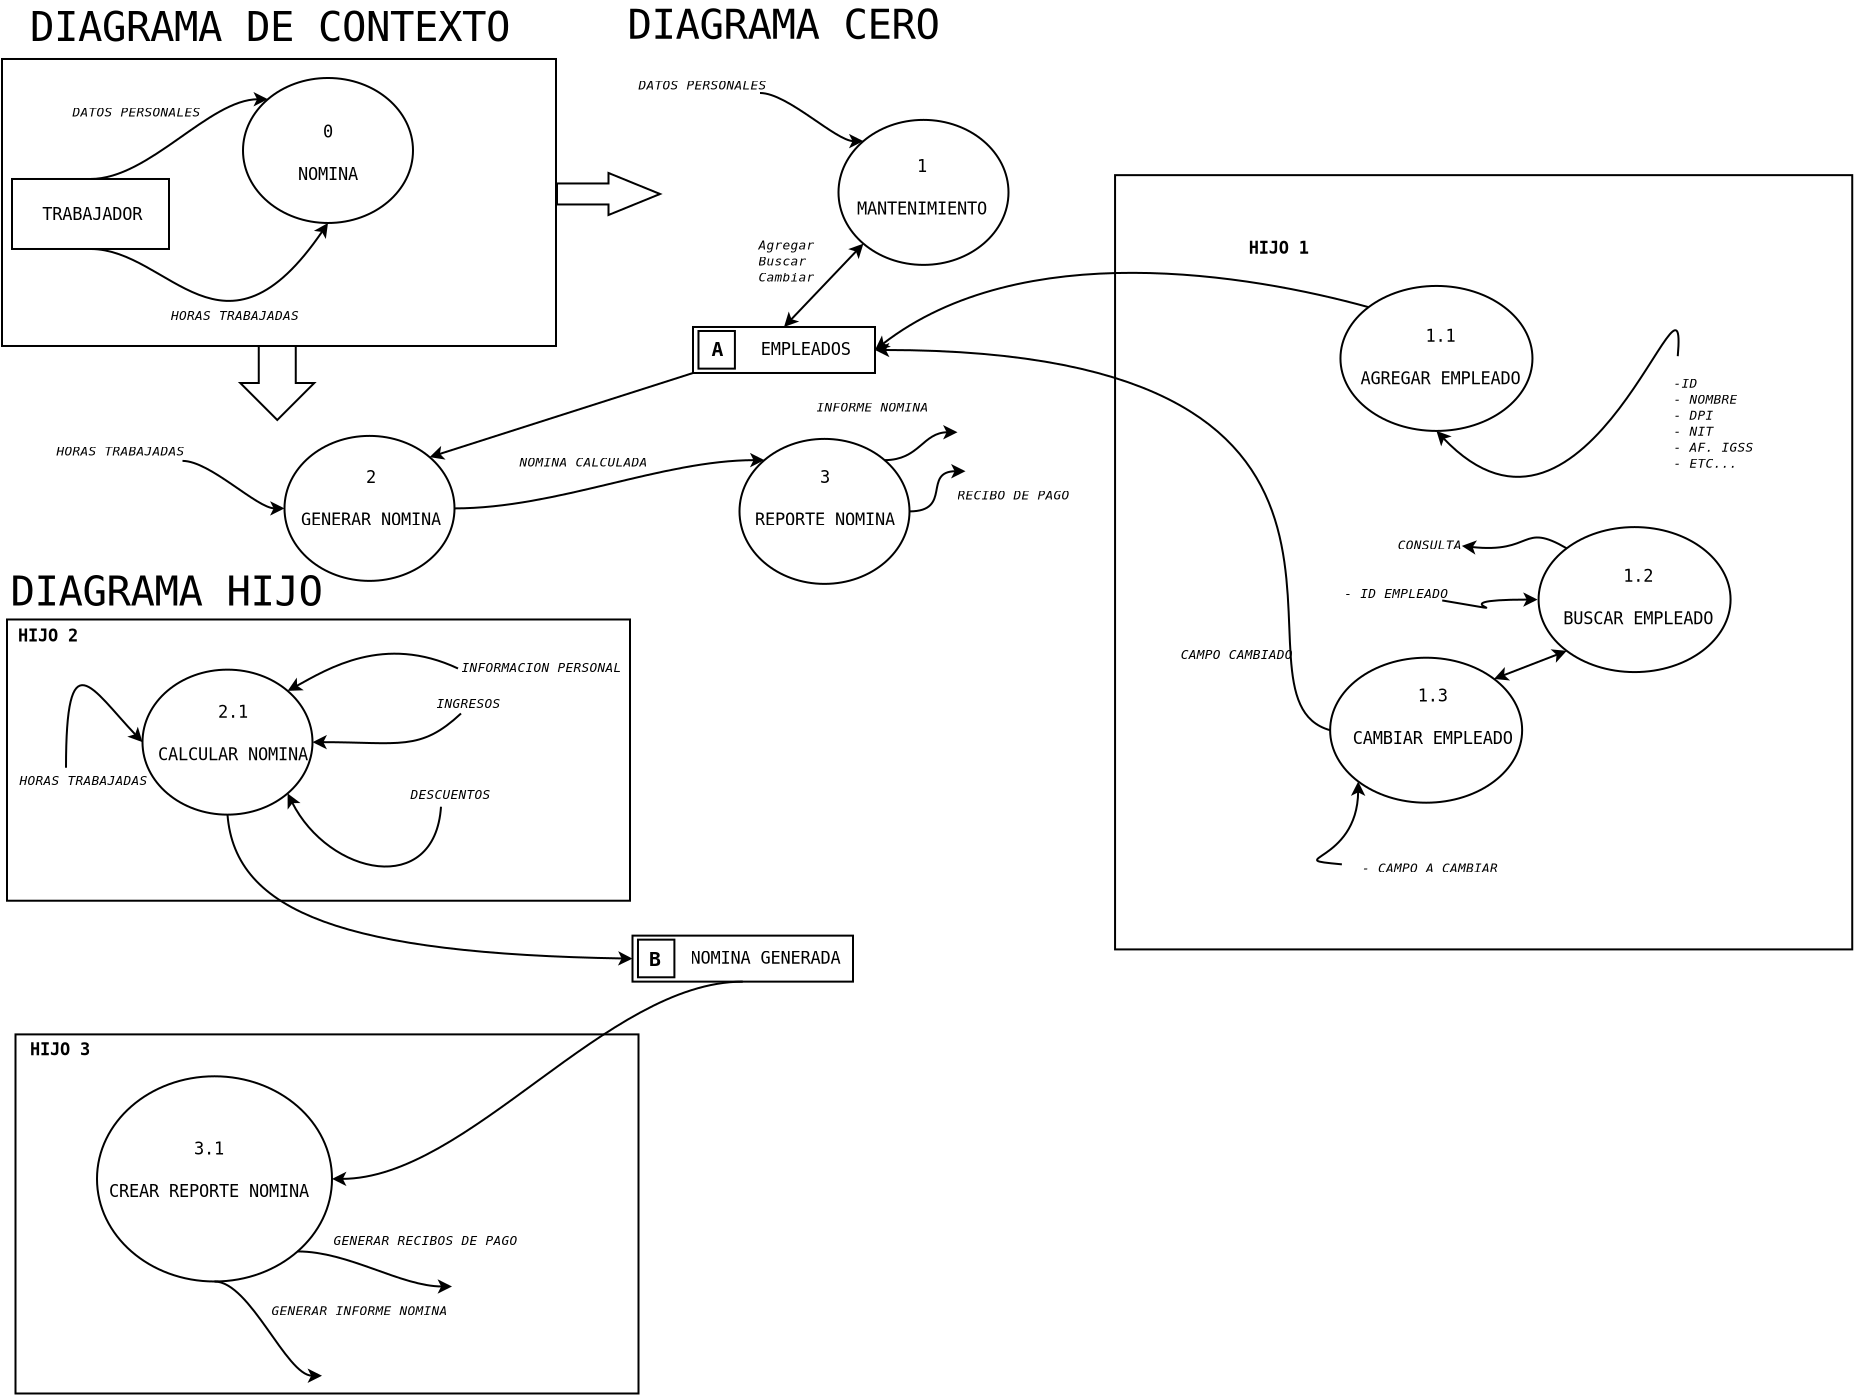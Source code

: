 <?xml version="1.0" encoding="UTF-8"?>
<dia:diagram xmlns:dia="http://www.lysator.liu.se/~alla/dia/">
  <dia:layer name="Fondo" visible="true" active="true">
    <dia:object type="Standard - Text" version="1" id="O0">
      <dia:attribute name="obj_pos">
        <dia:point val="1.95,2.55"/>
      </dia:attribute>
      <dia:attribute name="obj_bb">
        <dia:rectangle val="1.95,0.858;26.35,3.16"/>
      </dia:attribute>
      <dia:attribute name="text">
        <dia:composite type="text">
          <dia:attribute name="string">
            <dia:string>#DIAGRAMA DE CONTEXTO#</dia:string>
          </dia:attribute>
          <dia:attribute name="font">
            <dia:font family="monospace" style="0" name="Courier"/>
          </dia:attribute>
          <dia:attribute name="height">
            <dia:real val="2.54"/>
          </dia:attribute>
          <dia:attribute name="pos">
            <dia:point val="1.95,2.55"/>
          </dia:attribute>
          <dia:attribute name="color">
            <dia:color val="#000000"/>
          </dia:attribute>
          <dia:attribute name="alignment">
            <dia:enum val="0"/>
          </dia:attribute>
        </dia:composite>
      </dia:attribute>
      <dia:attribute name="valign">
        <dia:enum val="3"/>
      </dia:attribute>
    </dia:object>
    <dia:object type="Standard - Ellipse" version="0" id="O1">
      <dia:attribute name="obj_pos">
        <dia:point val="12.6,4.4"/>
      </dia:attribute>
      <dia:attribute name="obj_bb">
        <dia:rectangle val="12.55,4.35;21.15,11.7"/>
      </dia:attribute>
      <dia:attribute name="elem_corner">
        <dia:point val="12.6,4.4"/>
      </dia:attribute>
      <dia:attribute name="elem_width">
        <dia:real val="8.5"/>
      </dia:attribute>
      <dia:attribute name="elem_height">
        <dia:real val="7.25"/>
      </dia:attribute>
      <dia:attribute name="border_width">
        <dia:real val="0.1"/>
      </dia:attribute>
      <dia:attribute name="show_background">
        <dia:boolean val="false"/>
      </dia:attribute>
    </dia:object>
    <dia:object type="Standard - Text" version="1" id="O2">
      <dia:attribute name="obj_pos">
        <dia:point val="16.85,7.375"/>
      </dia:attribute>
      <dia:attribute name="obj_bb">
        <dia:rectangle val="15.32,6.668;18.38,9.752"/>
      </dia:attribute>
      <dia:attribute name="text">
        <dia:composite type="text">
          <dia:attribute name="string">
            <dia:string>#0

NOMINA#</dia:string>
          </dia:attribute>
          <dia:attribute name="font">
            <dia:font family="monospace" style="0" name="Courier"/>
          </dia:attribute>
          <dia:attribute name="height">
            <dia:real val="1.061"/>
          </dia:attribute>
          <dia:attribute name="pos">
            <dia:point val="16.85,7.375"/>
          </dia:attribute>
          <dia:attribute name="color">
            <dia:color val="#000000"/>
          </dia:attribute>
          <dia:attribute name="alignment">
            <dia:enum val="1"/>
          </dia:attribute>
        </dia:composite>
      </dia:attribute>
      <dia:attribute name="valign">
        <dia:enum val="3"/>
      </dia:attribute>
    </dia:object>
    <dia:object type="Standard - Box" version="0" id="O3">
      <dia:attribute name="obj_pos">
        <dia:point val="1.05,9.45"/>
      </dia:attribute>
      <dia:attribute name="obj_bb">
        <dia:rectangle val="1,9.4;8.95,13"/>
      </dia:attribute>
      <dia:attribute name="elem_corner">
        <dia:point val="1.05,9.45"/>
      </dia:attribute>
      <dia:attribute name="elem_width">
        <dia:real val="7.85"/>
      </dia:attribute>
      <dia:attribute name="elem_height">
        <dia:real val="3.5"/>
      </dia:attribute>
      <dia:attribute name="border_width">
        <dia:real val="0.1"/>
      </dia:attribute>
      <dia:attribute name="show_background">
        <dia:boolean val="false"/>
      </dia:attribute>
    </dia:object>
    <dia:object type="Standard - Text" version="1" id="O4">
      <dia:attribute name="obj_pos">
        <dia:point val="5.06,11.502"/>
      </dia:attribute>
      <dia:attribute name="obj_bb">
        <dia:rectangle val="2.51,10.795;7.61,11.758"/>
      </dia:attribute>
      <dia:attribute name="text">
        <dia:composite type="text">
          <dia:attribute name="string">
            <dia:string>#TRABAJADOR#</dia:string>
          </dia:attribute>
          <dia:attribute name="font">
            <dia:font family="monospace" style="0" name="Courier"/>
          </dia:attribute>
          <dia:attribute name="height">
            <dia:real val="1.061"/>
          </dia:attribute>
          <dia:attribute name="pos">
            <dia:point val="5.06,11.502"/>
          </dia:attribute>
          <dia:attribute name="color">
            <dia:color val="#000000"/>
          </dia:attribute>
          <dia:attribute name="alignment">
            <dia:enum val="1"/>
          </dia:attribute>
        </dia:composite>
      </dia:attribute>
      <dia:attribute name="valign">
        <dia:enum val="3"/>
      </dia:attribute>
    </dia:object>
    <dia:object type="Standard - BezierLine" version="0" id="O5">
      <dia:attribute name="obj_pos">
        <dia:point val="4.975,12.95"/>
      </dia:attribute>
      <dia:attribute name="obj_bb">
        <dia:rectangle val="4.925,11.65;16.855,15.596"/>
      </dia:attribute>
      <dia:attribute name="bez_points">
        <dia:point val="4.975,12.95"/>
        <dia:point val="8.918,12.95"/>
        <dia:point val="11.6,19.35"/>
        <dia:point val="16.85,11.65"/>
      </dia:attribute>
      <dia:attribute name="corner_types">
        <dia:enum val="0"/>
        <dia:enum val="0"/>
      </dia:attribute>
      <dia:attribute name="end_arrow">
        <dia:enum val="22"/>
      </dia:attribute>
      <dia:attribute name="end_arrow_length">
        <dia:real val="0.5"/>
      </dia:attribute>
      <dia:attribute name="end_arrow_width">
        <dia:real val="0.5"/>
      </dia:attribute>
      <dia:connections>
        <dia:connection handle="0" to="O3" connection="6"/>
        <dia:connection handle="3" to="O1" connection="6"/>
      </dia:connections>
    </dia:object>
    <dia:object type="Standard - Text" version="1" id="O6">
      <dia:attribute name="obj_pos">
        <dia:point val="9,16.5"/>
      </dia:attribute>
      <dia:attribute name="obj_bb">
        <dia:rectangle val="9,15.967;15.16,16.692"/>
      </dia:attribute>
      <dia:attribute name="text">
        <dia:composite type="text">
          <dia:attribute name="string">
            <dia:string>#HORAS TRABAJADAS#</dia:string>
          </dia:attribute>
          <dia:attribute name="font">
            <dia:font family="monospace" style="4" name="Courier"/>
          </dia:attribute>
          <dia:attribute name="height">
            <dia:real val="0.8"/>
          </dia:attribute>
          <dia:attribute name="pos">
            <dia:point val="9,16.5"/>
          </dia:attribute>
          <dia:attribute name="color">
            <dia:color val="#000000"/>
          </dia:attribute>
          <dia:attribute name="alignment">
            <dia:enum val="0"/>
          </dia:attribute>
        </dia:composite>
      </dia:attribute>
      <dia:attribute name="valign">
        <dia:enum val="3"/>
      </dia:attribute>
    </dia:object>
    <dia:object type="Standard - BezierLine" version="0" id="O7">
      <dia:attribute name="obj_pos">
        <dia:point val="4.975,9.45"/>
      </dia:attribute>
      <dia:attribute name="obj_bb">
        <dia:rectangle val="4.925,5.1;13.845,9.5"/>
      </dia:attribute>
      <dia:attribute name="bez_points">
        <dia:point val="4.975,9.45"/>
        <dia:point val="7.92,9.45"/>
        <dia:point val="10.9,5.462"/>
        <dia:point val="13.845,5.462"/>
      </dia:attribute>
      <dia:attribute name="corner_types">
        <dia:enum val="0"/>
        <dia:enum val="0"/>
      </dia:attribute>
      <dia:attribute name="end_arrow">
        <dia:enum val="22"/>
      </dia:attribute>
      <dia:attribute name="end_arrow_length">
        <dia:real val="0.5"/>
      </dia:attribute>
      <dia:attribute name="end_arrow_width">
        <dia:real val="0.5"/>
      </dia:attribute>
      <dia:connections>
        <dia:connection handle="0" to="O3" connection="1"/>
        <dia:connection handle="3" to="O1" connection="0"/>
      </dia:connections>
    </dia:object>
    <dia:object type="Standard - Text" version="1" id="O8">
      <dia:attribute name="obj_pos">
        <dia:point val="4.075,6.327"/>
      </dia:attribute>
      <dia:attribute name="obj_bb">
        <dia:rectangle val="4.075,5.795;10.235,6.52"/>
      </dia:attribute>
      <dia:attribute name="text">
        <dia:composite type="text">
          <dia:attribute name="string">
            <dia:string>#DATOS PERSONALES#</dia:string>
          </dia:attribute>
          <dia:attribute name="font">
            <dia:font family="monospace" style="4" name="Courier"/>
          </dia:attribute>
          <dia:attribute name="height">
            <dia:real val="0.8"/>
          </dia:attribute>
          <dia:attribute name="pos">
            <dia:point val="4.075,6.327"/>
          </dia:attribute>
          <dia:attribute name="color">
            <dia:color val="#000000"/>
          </dia:attribute>
          <dia:attribute name="alignment">
            <dia:enum val="0"/>
          </dia:attribute>
        </dia:composite>
      </dia:attribute>
      <dia:attribute name="valign">
        <dia:enum val="3"/>
      </dia:attribute>
    </dia:object>
    <dia:object type="Standard - Text" version="1" id="O9">
      <dia:attribute name="obj_pos">
        <dia:point val="31.825,2.438"/>
      </dia:attribute>
      <dia:attribute name="obj_bb">
        <dia:rectangle val="31.825,0.745;47.685,3.047"/>
      </dia:attribute>
      <dia:attribute name="text">
        <dia:composite type="text">
          <dia:attribute name="string">
            <dia:string>#DIAGRAMA CERO#</dia:string>
          </dia:attribute>
          <dia:attribute name="font">
            <dia:font family="monospace" style="0" name="Courier"/>
          </dia:attribute>
          <dia:attribute name="height">
            <dia:real val="2.54"/>
          </dia:attribute>
          <dia:attribute name="pos">
            <dia:point val="31.825,2.438"/>
          </dia:attribute>
          <dia:attribute name="color">
            <dia:color val="#000000"/>
          </dia:attribute>
          <dia:attribute name="alignment">
            <dia:enum val="0"/>
          </dia:attribute>
        </dia:composite>
      </dia:attribute>
      <dia:attribute name="valign">
        <dia:enum val="3"/>
      </dia:attribute>
    </dia:object>
    <dia:object type="Standard - Ellipse" version="0" id="O10">
      <dia:attribute name="obj_pos">
        <dia:point val="42.375,6.495"/>
      </dia:attribute>
      <dia:attribute name="obj_bb">
        <dia:rectangle val="42.325,6.445;50.925,13.795"/>
      </dia:attribute>
      <dia:attribute name="elem_corner">
        <dia:point val="42.375,6.495"/>
      </dia:attribute>
      <dia:attribute name="elem_width">
        <dia:real val="8.5"/>
      </dia:attribute>
      <dia:attribute name="elem_height">
        <dia:real val="7.25"/>
      </dia:attribute>
      <dia:attribute name="border_width">
        <dia:real val="0.1"/>
      </dia:attribute>
      <dia:attribute name="show_background">
        <dia:boolean val="false"/>
      </dia:attribute>
    </dia:object>
    <dia:object type="Standard - Text" version="1" id="O11">
      <dia:attribute name="obj_pos">
        <dia:point val="46.555,9.102"/>
      </dia:attribute>
      <dia:attribute name="obj_bb">
        <dia:rectangle val="43.24,8.395;49.87,11.48"/>
      </dia:attribute>
      <dia:attribute name="text">
        <dia:composite type="text">
          <dia:attribute name="string">
            <dia:string>#1

MANTENIMIENTO#</dia:string>
          </dia:attribute>
          <dia:attribute name="font">
            <dia:font family="monospace" style="0" name="Courier"/>
          </dia:attribute>
          <dia:attribute name="height">
            <dia:real val="1.061"/>
          </dia:attribute>
          <dia:attribute name="pos">
            <dia:point val="46.555,9.102"/>
          </dia:attribute>
          <dia:attribute name="color">
            <dia:color val="#000000"/>
          </dia:attribute>
          <dia:attribute name="alignment">
            <dia:enum val="1"/>
          </dia:attribute>
        </dia:composite>
      </dia:attribute>
      <dia:attribute name="valign">
        <dia:enum val="3"/>
      </dia:attribute>
    </dia:object>
    <dia:object type="Standard - Box" version="0" id="O12">
      <dia:attribute name="obj_pos">
        <dia:point val="0.55,3.45"/>
      </dia:attribute>
      <dia:attribute name="obj_bb">
        <dia:rectangle val="0.5,3.4;28.3,17.85"/>
      </dia:attribute>
      <dia:attribute name="elem_corner">
        <dia:point val="0.55,3.45"/>
      </dia:attribute>
      <dia:attribute name="elem_width">
        <dia:real val="27.7"/>
      </dia:attribute>
      <dia:attribute name="elem_height">
        <dia:real val="14.35"/>
      </dia:attribute>
      <dia:attribute name="border_width">
        <dia:real val="0.1"/>
      </dia:attribute>
      <dia:attribute name="show_background">
        <dia:boolean val="false"/>
      </dia:attribute>
    </dia:object>
    <dia:object type="Geometric - Right Arrow" version="1" id="O13">
      <dia:attribute name="obj_pos">
        <dia:point val="28.3,9.15"/>
      </dia:attribute>
      <dia:attribute name="obj_bb">
        <dia:rectangle val="28.25,9.076;33.582,11.324"/>
      </dia:attribute>
      <dia:attribute name="meta">
        <dia:composite type="dict"/>
      </dia:attribute>
      <dia:attribute name="elem_corner">
        <dia:point val="28.3,9.15"/>
      </dia:attribute>
      <dia:attribute name="elem_width">
        <dia:real val="5.15"/>
      </dia:attribute>
      <dia:attribute name="elem_height">
        <dia:real val="2.1"/>
      </dia:attribute>
      <dia:attribute name="line_width">
        <dia:real val="0.1"/>
      </dia:attribute>
      <dia:attribute name="line_colour">
        <dia:color val="#000000"/>
      </dia:attribute>
      <dia:attribute name="fill_colour">
        <dia:color val="#ffffff"/>
      </dia:attribute>
      <dia:attribute name="show_background">
        <dia:boolean val="true"/>
      </dia:attribute>
      <dia:attribute name="line_style">
        <dia:enum val="0"/>
        <dia:real val="1"/>
      </dia:attribute>
      <dia:attribute name="flip_horizontal">
        <dia:boolean val="false"/>
      </dia:attribute>
      <dia:attribute name="flip_vertical">
        <dia:boolean val="false"/>
      </dia:attribute>
      <dia:attribute name="subscale">
        <dia:real val="1"/>
      </dia:attribute>
    </dia:object>
    <dia:object type="Standard - BezierLine" version="0" id="O14">
      <dia:attribute name="obj_pos">
        <dia:point val="38.45,5.15"/>
      </dia:attribute>
      <dia:attribute name="obj_bb">
        <dia:rectangle val="38.4,5.1;43.62,7.919"/>
      </dia:attribute>
      <dia:attribute name="bez_points">
        <dia:point val="38.45,5.15"/>
        <dia:point val="39.834,5.15"/>
        <dia:point val="42.235,7.557"/>
        <dia:point val="43.62,7.557"/>
      </dia:attribute>
      <dia:attribute name="corner_types">
        <dia:enum val="0"/>
        <dia:enum val="0"/>
      </dia:attribute>
      <dia:attribute name="end_arrow">
        <dia:enum val="22"/>
      </dia:attribute>
      <dia:attribute name="end_arrow_length">
        <dia:real val="0.5"/>
      </dia:attribute>
      <dia:attribute name="end_arrow_width">
        <dia:real val="0.5"/>
      </dia:attribute>
      <dia:connections>
        <dia:connection handle="3" to="O10" connection="0"/>
      </dia:connections>
    </dia:object>
    <dia:object type="Standard - Text" version="1" id="O15">
      <dia:attribute name="obj_pos">
        <dia:point val="32.375,4.978"/>
      </dia:attribute>
      <dia:attribute name="obj_bb">
        <dia:rectangle val="32.375,4.445;38.535,5.17"/>
      </dia:attribute>
      <dia:attribute name="text">
        <dia:composite type="text">
          <dia:attribute name="string">
            <dia:string>#DATOS PERSONALES#</dia:string>
          </dia:attribute>
          <dia:attribute name="font">
            <dia:font family="monospace" style="4" name="Courier"/>
          </dia:attribute>
          <dia:attribute name="height">
            <dia:real val="0.8"/>
          </dia:attribute>
          <dia:attribute name="pos">
            <dia:point val="32.375,4.978"/>
          </dia:attribute>
          <dia:attribute name="color">
            <dia:color val="#000000"/>
          </dia:attribute>
          <dia:attribute name="alignment">
            <dia:enum val="0"/>
          </dia:attribute>
        </dia:composite>
      </dia:attribute>
      <dia:attribute name="valign">
        <dia:enum val="3"/>
      </dia:attribute>
    </dia:object>
    <dia:object type="Standard - Box" version="0" id="O16">
      <dia:attribute name="obj_pos">
        <dia:point val="35.1,16.85"/>
      </dia:attribute>
      <dia:attribute name="obj_bb">
        <dia:rectangle val="35.05,16.8;44.25,19.2"/>
      </dia:attribute>
      <dia:attribute name="elem_corner">
        <dia:point val="35.1,16.85"/>
      </dia:attribute>
      <dia:attribute name="elem_width">
        <dia:real val="9.1"/>
      </dia:attribute>
      <dia:attribute name="elem_height">
        <dia:real val="2.3"/>
      </dia:attribute>
      <dia:attribute name="show_background">
        <dia:boolean val="true"/>
      </dia:attribute>
    </dia:object>
    <dia:object type="Standard - Line" version="0" id="O17">
      <dia:attribute name="obj_pos">
        <dia:point val="39.65,16.85"/>
      </dia:attribute>
      <dia:attribute name="obj_bb">
        <dia:rectangle val="39.579,12.613;43.691,16.921"/>
      </dia:attribute>
      <dia:attribute name="conn_endpoints">
        <dia:point val="39.65,16.85"/>
        <dia:point val="43.62,12.683"/>
      </dia:attribute>
      <dia:attribute name="numcp">
        <dia:int val="1"/>
      </dia:attribute>
      <dia:attribute name="start_arrow">
        <dia:enum val="22"/>
      </dia:attribute>
      <dia:attribute name="start_arrow_length">
        <dia:real val="0.5"/>
      </dia:attribute>
      <dia:attribute name="start_arrow_width">
        <dia:real val="0.5"/>
      </dia:attribute>
      <dia:attribute name="end_arrow">
        <dia:enum val="22"/>
      </dia:attribute>
      <dia:attribute name="end_arrow_length">
        <dia:real val="0.5"/>
      </dia:attribute>
      <dia:attribute name="end_arrow_width">
        <dia:real val="0.5"/>
      </dia:attribute>
      <dia:connections>
        <dia:connection handle="0" to="O16" connection="1"/>
        <dia:connection handle="1" to="O10" connection="5"/>
      </dia:connections>
    </dia:object>
    <dia:object type="Standard - Text" version="1" id="O18">
      <dia:attribute name="obj_pos">
        <dia:point val="40.74,18.253"/>
      </dia:attribute>
      <dia:attribute name="obj_bb">
        <dia:rectangle val="38.445,17.545;43.035,18.508"/>
      </dia:attribute>
      <dia:attribute name="text">
        <dia:composite type="text">
          <dia:attribute name="string">
            <dia:string>#EMPLEADOS#</dia:string>
          </dia:attribute>
          <dia:attribute name="font">
            <dia:font family="monospace" style="0" name="Courier"/>
          </dia:attribute>
          <dia:attribute name="height">
            <dia:real val="1.061"/>
          </dia:attribute>
          <dia:attribute name="pos">
            <dia:point val="40.74,18.253"/>
          </dia:attribute>
          <dia:attribute name="color">
            <dia:color val="#000000"/>
          </dia:attribute>
          <dia:attribute name="alignment">
            <dia:enum val="1"/>
          </dia:attribute>
        </dia:composite>
      </dia:attribute>
      <dia:attribute name="valign">
        <dia:enum val="3"/>
      </dia:attribute>
    </dia:object>
    <dia:object type="Standard - Text" version="1" id="O19">
      <dia:attribute name="obj_pos">
        <dia:point val="36.32,18.302"/>
      </dia:attribute>
      <dia:attribute name="obj_bb">
        <dia:rectangle val="35.998,17.48;36.642,18.6"/>
      </dia:attribute>
      <dia:attribute name="text">
        <dia:composite type="text">
          <dia:attribute name="string">
            <dia:string>#A#</dia:string>
          </dia:attribute>
          <dia:attribute name="font">
            <dia:font family="monospace" style="80" name="Courier-Bold"/>
          </dia:attribute>
          <dia:attribute name="height">
            <dia:real val="1.235"/>
          </dia:attribute>
          <dia:attribute name="pos">
            <dia:point val="36.32,18.302"/>
          </dia:attribute>
          <dia:attribute name="color">
            <dia:color val="#000000"/>
          </dia:attribute>
          <dia:attribute name="alignment">
            <dia:enum val="1"/>
          </dia:attribute>
        </dia:composite>
      </dia:attribute>
      <dia:attribute name="valign">
        <dia:enum val="3"/>
      </dia:attribute>
    </dia:object>
    <dia:object type="Standard - Text" version="1" id="O20">
      <dia:attribute name="obj_pos">
        <dia:point val="38.375,12.977"/>
      </dia:attribute>
      <dia:attribute name="obj_bb">
        <dia:rectangle val="38.375,12.445;41.07,14.77"/>
      </dia:attribute>
      <dia:attribute name="text">
        <dia:composite type="text">
          <dia:attribute name="string">
            <dia:string>#Agregar
Buscar
Cambiar#</dia:string>
          </dia:attribute>
          <dia:attribute name="font">
            <dia:font family="monospace" style="4" name="Courier"/>
          </dia:attribute>
          <dia:attribute name="height">
            <dia:real val="0.8"/>
          </dia:attribute>
          <dia:attribute name="pos">
            <dia:point val="38.375,12.977"/>
          </dia:attribute>
          <dia:attribute name="color">
            <dia:color val="#000000"/>
          </dia:attribute>
          <dia:attribute name="alignment">
            <dia:enum val="0"/>
          </dia:attribute>
        </dia:composite>
      </dia:attribute>
      <dia:attribute name="valign">
        <dia:enum val="3"/>
      </dia:attribute>
    </dia:object>
    <dia:object type="Standard - Ellipse" version="0" id="O21">
      <dia:attribute name="obj_pos">
        <dia:point val="14.675,22.295"/>
      </dia:attribute>
      <dia:attribute name="obj_bb">
        <dia:rectangle val="14.625,22.245;23.225,29.595"/>
      </dia:attribute>
      <dia:attribute name="elem_corner">
        <dia:point val="14.675,22.295"/>
      </dia:attribute>
      <dia:attribute name="elem_width">
        <dia:real val="8.5"/>
      </dia:attribute>
      <dia:attribute name="elem_height">
        <dia:real val="7.25"/>
      </dia:attribute>
      <dia:attribute name="border_width">
        <dia:real val="0.1"/>
      </dia:attribute>
      <dia:attribute name="show_background">
        <dia:boolean val="false"/>
      </dia:attribute>
    </dia:object>
    <dia:object type="Geometric - Down Arrow" version="1" id="O22">
      <dia:attribute name="obj_pos">
        <dia:point val="12.463,17.8"/>
      </dia:attribute>
      <dia:attribute name="obj_bb">
        <dia:rectangle val="12.342,17.75;16.283,21.571"/>
      </dia:attribute>
      <dia:attribute name="meta">
        <dia:composite type="dict"/>
      </dia:attribute>
      <dia:attribute name="elem_corner">
        <dia:point val="12.463,17.8"/>
      </dia:attribute>
      <dia:attribute name="elem_width">
        <dia:real val="3.7"/>
      </dia:attribute>
      <dia:attribute name="elem_height">
        <dia:real val="3.7"/>
      </dia:attribute>
      <dia:attribute name="line_width">
        <dia:real val="0.1"/>
      </dia:attribute>
      <dia:attribute name="line_colour">
        <dia:color val="#000000"/>
      </dia:attribute>
      <dia:attribute name="fill_colour">
        <dia:color val="#ffffff"/>
      </dia:attribute>
      <dia:attribute name="show_background">
        <dia:boolean val="true"/>
      </dia:attribute>
      <dia:attribute name="line_style">
        <dia:enum val="0"/>
        <dia:real val="1"/>
      </dia:attribute>
      <dia:attribute name="flip_horizontal">
        <dia:boolean val="false"/>
      </dia:attribute>
      <dia:attribute name="flip_vertical">
        <dia:boolean val="false"/>
      </dia:attribute>
      <dia:attribute name="subscale">
        <dia:real val="1"/>
      </dia:attribute>
    </dia:object>
    <dia:object type="Standard - BezierLine" version="0" id="O23">
      <dia:attribute name="obj_pos">
        <dia:point val="9.575,23.545"/>
      </dia:attribute>
      <dia:attribute name="obj_bb">
        <dia:rectangle val="9.525,23.495;14.675,26.282"/>
      </dia:attribute>
      <dia:attribute name="bez_points">
        <dia:point val="9.575,23.545"/>
        <dia:point val="10.959,23.545"/>
        <dia:point val="13.291,25.92"/>
        <dia:point val="14.675,25.92"/>
      </dia:attribute>
      <dia:attribute name="corner_types">
        <dia:enum val="0"/>
        <dia:enum val="0"/>
      </dia:attribute>
      <dia:attribute name="end_arrow">
        <dia:enum val="22"/>
      </dia:attribute>
      <dia:attribute name="end_arrow_length">
        <dia:real val="0.5"/>
      </dia:attribute>
      <dia:attribute name="end_arrow_width">
        <dia:real val="0.5"/>
      </dia:attribute>
      <dia:connections>
        <dia:connection handle="3" to="O21" connection="3"/>
      </dia:connections>
    </dia:object>
    <dia:object type="Standard - Text" version="1" id="O24">
      <dia:attribute name="obj_pos">
        <dia:point val="3.275,23.277"/>
      </dia:attribute>
      <dia:attribute name="obj_bb">
        <dia:rectangle val="3.275,22.745;9.435,23.47"/>
      </dia:attribute>
      <dia:attribute name="text">
        <dia:composite type="text">
          <dia:attribute name="string">
            <dia:string>#HORAS TRABAJADAS#</dia:string>
          </dia:attribute>
          <dia:attribute name="font">
            <dia:font family="monospace" style="4" name="Courier"/>
          </dia:attribute>
          <dia:attribute name="height">
            <dia:real val="0.8"/>
          </dia:attribute>
          <dia:attribute name="pos">
            <dia:point val="3.275,23.277"/>
          </dia:attribute>
          <dia:attribute name="color">
            <dia:color val="#000000"/>
          </dia:attribute>
          <dia:attribute name="alignment">
            <dia:enum val="0"/>
          </dia:attribute>
        </dia:composite>
      </dia:attribute>
      <dia:attribute name="valign">
        <dia:enum val="3"/>
      </dia:attribute>
    </dia:object>
    <dia:object type="Standard - Ellipse" version="0" id="O25">
      <dia:attribute name="obj_pos">
        <dia:point val="37.425,22.445"/>
      </dia:attribute>
      <dia:attribute name="obj_bb">
        <dia:rectangle val="37.375,22.395;45.975,29.745"/>
      </dia:attribute>
      <dia:attribute name="elem_corner">
        <dia:point val="37.425,22.445"/>
      </dia:attribute>
      <dia:attribute name="elem_width">
        <dia:real val="8.5"/>
      </dia:attribute>
      <dia:attribute name="elem_height">
        <dia:real val="7.25"/>
      </dia:attribute>
      <dia:attribute name="border_width">
        <dia:real val="0.1"/>
      </dia:attribute>
      <dia:attribute name="show_background">
        <dia:boolean val="false"/>
      </dia:attribute>
    </dia:object>
    <dia:object type="Standard - Text" version="1" id="O26">
      <dia:attribute name="obj_pos">
        <dia:point val="41.695,24.652"/>
      </dia:attribute>
      <dia:attribute name="obj_bb">
        <dia:rectangle val="38.125,23.945;45.265,27.03"/>
      </dia:attribute>
      <dia:attribute name="text">
        <dia:composite type="text">
          <dia:attribute name="string">
            <dia:string>#3

REPORTE NOMINA#</dia:string>
          </dia:attribute>
          <dia:attribute name="font">
            <dia:font family="monospace" style="0" name="Courier"/>
          </dia:attribute>
          <dia:attribute name="height">
            <dia:real val="1.061"/>
          </dia:attribute>
          <dia:attribute name="pos">
            <dia:point val="41.695,24.652"/>
          </dia:attribute>
          <dia:attribute name="color">
            <dia:color val="#000000"/>
          </dia:attribute>
          <dia:attribute name="alignment">
            <dia:enum val="1"/>
          </dia:attribute>
        </dia:composite>
      </dia:attribute>
      <dia:attribute name="valign">
        <dia:enum val="3"/>
      </dia:attribute>
    </dia:object>
    <dia:object type="Standard - Text" version="1" id="O27">
      <dia:attribute name="obj_pos">
        <dia:point val="18.995,24.652"/>
      </dia:attribute>
      <dia:attribute name="obj_bb">
        <dia:rectangle val="15.425,23.945;22.565,27.03"/>
      </dia:attribute>
      <dia:attribute name="text">
        <dia:composite type="text">
          <dia:attribute name="string">
            <dia:string>#2

GENERAR NOMINA#</dia:string>
          </dia:attribute>
          <dia:attribute name="font">
            <dia:font family="monospace" style="0" name="Courier"/>
          </dia:attribute>
          <dia:attribute name="height">
            <dia:real val="1.061"/>
          </dia:attribute>
          <dia:attribute name="pos">
            <dia:point val="18.995,24.652"/>
          </dia:attribute>
          <dia:attribute name="color">
            <dia:color val="#000000"/>
          </dia:attribute>
          <dia:attribute name="alignment">
            <dia:enum val="1"/>
          </dia:attribute>
        </dia:composite>
      </dia:attribute>
      <dia:attribute name="valign">
        <dia:enum val="3"/>
      </dia:attribute>
    </dia:object>
    <dia:object type="Standard - BezierLine" version="0" id="O28">
      <dia:attribute name="obj_pos">
        <dia:point val="23.175,25.92"/>
      </dia:attribute>
      <dia:attribute name="obj_bb">
        <dia:rectangle val="23.125,23.145;38.67,25.97"/>
      </dia:attribute>
      <dia:attribute name="bez_points">
        <dia:point val="23.175,25.92"/>
        <dia:point val="28.319,25.92"/>
        <dia:point val="33.526,23.507"/>
        <dia:point val="38.67,23.507"/>
      </dia:attribute>
      <dia:attribute name="corner_types">
        <dia:enum val="0"/>
        <dia:enum val="0"/>
      </dia:attribute>
      <dia:attribute name="end_arrow">
        <dia:enum val="22"/>
      </dia:attribute>
      <dia:attribute name="end_arrow_length">
        <dia:real val="0.5"/>
      </dia:attribute>
      <dia:attribute name="end_arrow_width">
        <dia:real val="0.5"/>
      </dia:attribute>
      <dia:connections>
        <dia:connection handle="0" to="O21" connection="4"/>
        <dia:connection handle="3" to="O25" connection="0"/>
      </dia:connections>
    </dia:object>
    <dia:object type="Standard - Text" version="1" id="O29">
      <dia:attribute name="obj_pos">
        <dia:point val="26.425,23.828"/>
      </dia:attribute>
      <dia:attribute name="obj_bb">
        <dia:rectangle val="26.425,23.295;32.585,24.02"/>
      </dia:attribute>
      <dia:attribute name="text">
        <dia:composite type="text">
          <dia:attribute name="string">
            <dia:string>#NOMINA CALCULADA#</dia:string>
          </dia:attribute>
          <dia:attribute name="font">
            <dia:font family="monospace" style="4" name="Courier"/>
          </dia:attribute>
          <dia:attribute name="height">
            <dia:real val="0.8"/>
          </dia:attribute>
          <dia:attribute name="pos">
            <dia:point val="26.425,23.828"/>
          </dia:attribute>
          <dia:attribute name="color">
            <dia:color val="#000000"/>
          </dia:attribute>
          <dia:attribute name="alignment">
            <dia:enum val="0"/>
          </dia:attribute>
        </dia:composite>
      </dia:attribute>
      <dia:attribute name="valign">
        <dia:enum val="3"/>
      </dia:attribute>
    </dia:object>
    <dia:object type="Standard - BezierLine" version="0" id="O30">
      <dia:attribute name="obj_pos">
        <dia:point val="44.68,23.507"/>
      </dia:attribute>
      <dia:attribute name="obj_bb">
        <dia:rectangle val="44.63,21.751;48.325,23.557"/>
      </dia:attribute>
      <dia:attribute name="bez_points">
        <dia:point val="44.68,23.507"/>
        <dia:point val="46.43,23.507"/>
        <dia:point val="46.575,22.113"/>
        <dia:point val="48.325,22.113"/>
      </dia:attribute>
      <dia:attribute name="corner_types">
        <dia:enum val="0"/>
        <dia:enum val="0"/>
      </dia:attribute>
      <dia:attribute name="end_arrow">
        <dia:enum val="22"/>
      </dia:attribute>
      <dia:attribute name="end_arrow_length">
        <dia:real val="0.5"/>
      </dia:attribute>
      <dia:attribute name="end_arrow_width">
        <dia:real val="0.5"/>
      </dia:attribute>
      <dia:connections>
        <dia:connection handle="0" to="O25" connection="2"/>
      </dia:connections>
    </dia:object>
    <dia:object type="Standard - Text" version="1" id="O31">
      <dia:attribute name="obj_pos">
        <dia:point val="41.275,21.078"/>
      </dia:attribute>
      <dia:attribute name="obj_bb">
        <dia:rectangle val="41.275,20.545;46.665,21.27"/>
      </dia:attribute>
      <dia:attribute name="text">
        <dia:composite type="text">
          <dia:attribute name="string">
            <dia:string>#INFORME NOMINA#</dia:string>
          </dia:attribute>
          <dia:attribute name="font">
            <dia:font family="monospace" style="4" name="Courier"/>
          </dia:attribute>
          <dia:attribute name="height">
            <dia:real val="0.8"/>
          </dia:attribute>
          <dia:attribute name="pos">
            <dia:point val="41.275,21.078"/>
          </dia:attribute>
          <dia:attribute name="color">
            <dia:color val="#000000"/>
          </dia:attribute>
          <dia:attribute name="alignment">
            <dia:enum val="0"/>
          </dia:attribute>
        </dia:composite>
      </dia:attribute>
      <dia:attribute name="valign">
        <dia:enum val="3"/>
      </dia:attribute>
    </dia:object>
    <dia:object type="Standard - BezierLine" version="0" id="O32">
      <dia:attribute name="obj_pos">
        <dia:point val="45.925,26.07"/>
      </dia:attribute>
      <dia:attribute name="obj_bb">
        <dia:rectangle val="45.875,23.701;48.725,26.12"/>
      </dia:attribute>
      <dia:attribute name="bez_points">
        <dia:point val="45.925,26.07"/>
        <dia:point val="48.091,26.07"/>
        <dia:point val="46.559,24.062"/>
        <dia:point val="48.725,24.062"/>
      </dia:attribute>
      <dia:attribute name="corner_types">
        <dia:enum val="0"/>
        <dia:enum val="0"/>
      </dia:attribute>
      <dia:attribute name="end_arrow">
        <dia:enum val="22"/>
      </dia:attribute>
      <dia:attribute name="end_arrow_length">
        <dia:real val="0.5"/>
      </dia:attribute>
      <dia:attribute name="end_arrow_width">
        <dia:real val="0.5"/>
      </dia:attribute>
      <dia:connections>
        <dia:connection handle="0" to="O25" connection="4"/>
      </dia:connections>
    </dia:object>
    <dia:object type="Standard - Text" version="1" id="O33">
      <dia:attribute name="obj_pos">
        <dia:point val="48.325,25.477"/>
      </dia:attribute>
      <dia:attribute name="obj_bb">
        <dia:rectangle val="48.325,24.945;53.715,25.67"/>
      </dia:attribute>
      <dia:attribute name="text">
        <dia:composite type="text">
          <dia:attribute name="string">
            <dia:string>#RECIBO DE PAGO#</dia:string>
          </dia:attribute>
          <dia:attribute name="font">
            <dia:font family="monospace" style="4" name="Courier"/>
          </dia:attribute>
          <dia:attribute name="height">
            <dia:real val="0.8"/>
          </dia:attribute>
          <dia:attribute name="pos">
            <dia:point val="48.325,25.477"/>
          </dia:attribute>
          <dia:attribute name="color">
            <dia:color val="#000000"/>
          </dia:attribute>
          <dia:attribute name="alignment">
            <dia:enum val="0"/>
          </dia:attribute>
        </dia:composite>
      </dia:attribute>
      <dia:attribute name="valign">
        <dia:enum val="3"/>
      </dia:attribute>
    </dia:object>
    <dia:object type="Standard - Line" version="0" id="O34">
      <dia:attribute name="obj_pos">
        <dia:point val="35.1,19.15"/>
      </dia:attribute>
      <dia:attribute name="obj_bb">
        <dia:rectangle val="21.824,19.087;35.163,23.515"/>
      </dia:attribute>
      <dia:attribute name="conn_endpoints">
        <dia:point val="35.1,19.15"/>
        <dia:point val="21.93,23.357"/>
      </dia:attribute>
      <dia:attribute name="numcp">
        <dia:int val="1"/>
      </dia:attribute>
      <dia:attribute name="end_arrow">
        <dia:enum val="22"/>
      </dia:attribute>
      <dia:attribute name="end_arrow_length">
        <dia:real val="0.5"/>
      </dia:attribute>
      <dia:attribute name="end_arrow_width">
        <dia:real val="0.5"/>
      </dia:attribute>
      <dia:connections>
        <dia:connection handle="0" to="O16" connection="5"/>
        <dia:connection handle="1" to="O21" connection="2"/>
      </dia:connections>
    </dia:object>
    <dia:object type="Geometric - Perfect Square" version="1" id="O35">
      <dia:attribute name="obj_pos">
        <dia:point val="35.374,17.05"/>
      </dia:attribute>
      <dia:attribute name="obj_bb">
        <dia:rectangle val="35.324,17;37.245,18.982"/>
      </dia:attribute>
      <dia:attribute name="meta">
        <dia:composite type="dict"/>
      </dia:attribute>
      <dia:attribute name="elem_corner">
        <dia:point val="35.374,17.05"/>
      </dia:attribute>
      <dia:attribute name="elem_width">
        <dia:real val="1.821"/>
      </dia:attribute>
      <dia:attribute name="elem_height">
        <dia:real val="1.882"/>
      </dia:attribute>
      <dia:attribute name="line_width">
        <dia:real val="0.1"/>
      </dia:attribute>
      <dia:attribute name="line_colour">
        <dia:color val="#000000"/>
      </dia:attribute>
      <dia:attribute name="fill_colour">
        <dia:color val="#ffffff"/>
      </dia:attribute>
      <dia:attribute name="show_background">
        <dia:boolean val="false"/>
      </dia:attribute>
      <dia:attribute name="line_style">
        <dia:enum val="0"/>
        <dia:real val="1"/>
      </dia:attribute>
      <dia:attribute name="flip_horizontal">
        <dia:boolean val="false"/>
      </dia:attribute>
      <dia:attribute name="flip_vertical">
        <dia:boolean val="false"/>
      </dia:attribute>
      <dia:attribute name="subscale">
        <dia:real val="1"/>
      </dia:attribute>
    </dia:object>
    <dia:object type="Standard - Box" version="0" id="O36">
      <dia:attribute name="obj_pos">
        <dia:point val="0.8,31.475"/>
      </dia:attribute>
      <dia:attribute name="obj_bb">
        <dia:rectangle val="0.75,31.425;32,45.587"/>
      </dia:attribute>
      <dia:attribute name="elem_corner">
        <dia:point val="0.8,31.475"/>
      </dia:attribute>
      <dia:attribute name="elem_width">
        <dia:real val="31.15"/>
      </dia:attribute>
      <dia:attribute name="elem_height">
        <dia:real val="14.062"/>
      </dia:attribute>
      <dia:attribute name="border_width">
        <dia:real val="0.1"/>
      </dia:attribute>
      <dia:attribute name="show_background">
        <dia:boolean val="false"/>
      </dia:attribute>
    </dia:object>
    <dia:object type="Standard - Text" version="1" id="O37">
      <dia:attribute name="obj_pos">
        <dia:point val="2.845,32.578"/>
      </dia:attribute>
      <dia:attribute name="obj_bb">
        <dia:rectangle val="1.315,31.87;4.375,32.833"/>
      </dia:attribute>
      <dia:attribute name="text">
        <dia:composite type="text">
          <dia:attribute name="string">
            <dia:string>#HIJO 2#</dia:string>
          </dia:attribute>
          <dia:attribute name="font">
            <dia:font family="monospace" style="80" name="Courier-Bold"/>
          </dia:attribute>
          <dia:attribute name="height">
            <dia:real val="1.061"/>
          </dia:attribute>
          <dia:attribute name="pos">
            <dia:point val="2.845,32.578"/>
          </dia:attribute>
          <dia:attribute name="color">
            <dia:color val="#000000"/>
          </dia:attribute>
          <dia:attribute name="alignment">
            <dia:enum val="1"/>
          </dia:attribute>
        </dia:composite>
      </dia:attribute>
      <dia:attribute name="valign">
        <dia:enum val="3"/>
      </dia:attribute>
    </dia:object>
    <dia:object type="Standard - Text" version="1" id="O38">
      <dia:attribute name="obj_pos">
        <dia:point val="0.975,30.775"/>
      </dia:attribute>
      <dia:attribute name="obj_bb">
        <dia:rectangle val="0.975,29.082;16.835,31.385"/>
      </dia:attribute>
      <dia:attribute name="text">
        <dia:composite type="text">
          <dia:attribute name="string">
            <dia:string>#DIAGRAMA HIJO#</dia:string>
          </dia:attribute>
          <dia:attribute name="font">
            <dia:font family="monospace" style="0" name="Courier"/>
          </dia:attribute>
          <dia:attribute name="height">
            <dia:real val="2.54"/>
          </dia:attribute>
          <dia:attribute name="pos">
            <dia:point val="0.975,30.775"/>
          </dia:attribute>
          <dia:attribute name="color">
            <dia:color val="#000000"/>
          </dia:attribute>
          <dia:attribute name="alignment">
            <dia:enum val="0"/>
          </dia:attribute>
        </dia:composite>
      </dia:attribute>
      <dia:attribute name="valign">
        <dia:enum val="3"/>
      </dia:attribute>
    </dia:object>
    <dia:object type="Standard - Ellipse" version="0" id="O39">
      <dia:attribute name="obj_pos">
        <dia:point val="7.575,33.983"/>
      </dia:attribute>
      <dia:attribute name="obj_bb">
        <dia:rectangle val="7.525,33.932;16.125,41.282"/>
      </dia:attribute>
      <dia:attribute name="elem_corner">
        <dia:point val="7.575,33.983"/>
      </dia:attribute>
      <dia:attribute name="elem_width">
        <dia:real val="8.5"/>
      </dia:attribute>
      <dia:attribute name="elem_height">
        <dia:real val="7.25"/>
      </dia:attribute>
      <dia:attribute name="border_width">
        <dia:real val="0.1"/>
      </dia:attribute>
      <dia:attribute name="show_background">
        <dia:boolean val="false"/>
      </dia:attribute>
    </dia:object>
    <dia:object type="Standard - Text" version="1" id="O40">
      <dia:attribute name="obj_pos">
        <dia:point val="12.095,36.39"/>
      </dia:attribute>
      <dia:attribute name="obj_bb">
        <dia:rectangle val="8.27,35.682;15.92,38.767"/>
      </dia:attribute>
      <dia:attribute name="text">
        <dia:composite type="text">
          <dia:attribute name="string">
            <dia:string>#2.1

CALCULAR NOMINA#</dia:string>
          </dia:attribute>
          <dia:attribute name="font">
            <dia:font family="monospace" style="0" name="Courier"/>
          </dia:attribute>
          <dia:attribute name="height">
            <dia:real val="1.061"/>
          </dia:attribute>
          <dia:attribute name="pos">
            <dia:point val="12.095,36.39"/>
          </dia:attribute>
          <dia:attribute name="color">
            <dia:color val="#000000"/>
          </dia:attribute>
          <dia:attribute name="alignment">
            <dia:enum val="1"/>
          </dia:attribute>
        </dia:composite>
      </dia:attribute>
      <dia:attribute name="valign">
        <dia:enum val="3"/>
      </dia:attribute>
    </dia:object>
    <dia:object type="Standard - BezierLine" version="0" id="O41">
      <dia:attribute name="obj_pos">
        <dia:point val="3.75,38.888"/>
      </dia:attribute>
      <dia:attribute name="obj_bb">
        <dia:rectangle val="3.7,34.708;7.575,38.938"/>
      </dia:attribute>
      <dia:attribute name="bez_points">
        <dia:point val="3.75,38.888"/>
        <dia:point val="3.75,32.438"/>
        <dia:point val="5,34.888"/>
        <dia:point val="7.575,37.608"/>
      </dia:attribute>
      <dia:attribute name="corner_types">
        <dia:enum val="0"/>
        <dia:enum val="0"/>
      </dia:attribute>
      <dia:attribute name="end_arrow">
        <dia:enum val="22"/>
      </dia:attribute>
      <dia:attribute name="end_arrow_length">
        <dia:real val="0.5"/>
      </dia:attribute>
      <dia:attribute name="end_arrow_width">
        <dia:real val="0.5"/>
      </dia:attribute>
      <dia:connections>
        <dia:connection handle="3" to="O39" connection="3"/>
      </dia:connections>
    </dia:object>
    <dia:object type="Standard - Text" version="1" id="O42">
      <dia:attribute name="obj_pos">
        <dia:point val="1.425,39.752"/>
      </dia:attribute>
      <dia:attribute name="obj_bb">
        <dia:rectangle val="1.425,39.22;7.585,39.945"/>
      </dia:attribute>
      <dia:attribute name="text">
        <dia:composite type="text">
          <dia:attribute name="string">
            <dia:string>#HORAS TRABAJADAS#</dia:string>
          </dia:attribute>
          <dia:attribute name="font">
            <dia:font family="monospace" style="4" name="Courier"/>
          </dia:attribute>
          <dia:attribute name="height">
            <dia:real val="0.8"/>
          </dia:attribute>
          <dia:attribute name="pos">
            <dia:point val="1.425,39.752"/>
          </dia:attribute>
          <dia:attribute name="color">
            <dia:color val="#000000"/>
          </dia:attribute>
          <dia:attribute name="alignment">
            <dia:enum val="0"/>
          </dia:attribute>
        </dia:composite>
      </dia:attribute>
      <dia:attribute name="valign">
        <dia:enum val="3"/>
      </dia:attribute>
    </dia:object>
    <dia:object type="Standard - BezierLine" version="0" id="O43">
      <dia:attribute name="obj_pos">
        <dia:point val="23.35,33.925"/>
      </dia:attribute>
      <dia:attribute name="obj_bb">
        <dia:rectangle val="14.83,33.135;23.416,35.06"/>
      </dia:attribute>
      <dia:attribute name="bez_points">
        <dia:point val="23.35,33.925"/>
        <dia:point val="19.65,32.188"/>
        <dia:point val="16.85,33.938"/>
        <dia:point val="14.83,35.044"/>
      </dia:attribute>
      <dia:attribute name="corner_types">
        <dia:enum val="0"/>
        <dia:enum val="0"/>
      </dia:attribute>
      <dia:attribute name="end_arrow">
        <dia:enum val="22"/>
      </dia:attribute>
      <dia:attribute name="end_arrow_length">
        <dia:real val="0.5"/>
      </dia:attribute>
      <dia:attribute name="end_arrow_width">
        <dia:real val="0.5"/>
      </dia:attribute>
      <dia:connections>
        <dia:connection handle="3" to="O39" connection="2"/>
      </dia:connections>
    </dia:object>
    <dia:object type="Standard - Text" version="1" id="O44">
      <dia:attribute name="obj_pos">
        <dia:point val="23.525,34.102"/>
      </dia:attribute>
      <dia:attribute name="obj_bb">
        <dia:rectangle val="23.525,33.57;31.225,34.295"/>
      </dia:attribute>
      <dia:attribute name="text">
        <dia:composite type="text">
          <dia:attribute name="string">
            <dia:string>#INFORMACION PERSONAL#</dia:string>
          </dia:attribute>
          <dia:attribute name="font">
            <dia:font family="monospace" style="4" name="Courier"/>
          </dia:attribute>
          <dia:attribute name="height">
            <dia:real val="0.8"/>
          </dia:attribute>
          <dia:attribute name="pos">
            <dia:point val="23.525,34.102"/>
          </dia:attribute>
          <dia:attribute name="color">
            <dia:color val="#000000"/>
          </dia:attribute>
          <dia:attribute name="alignment">
            <dia:enum val="0"/>
          </dia:attribute>
        </dia:composite>
      </dia:attribute>
      <dia:attribute name="valign">
        <dia:enum val="3"/>
      </dia:attribute>
    </dia:object>
    <dia:object type="Standard - BezierLine" version="0" id="O45">
      <dia:attribute name="obj_pos">
        <dia:point val="23.5,36.175"/>
      </dia:attribute>
      <dia:attribute name="obj_bb">
        <dia:rectangle val="16.075,36.104;23.571,37.969"/>
      </dia:attribute>
      <dia:attribute name="bez_points">
        <dia:point val="23.5,36.175"/>
        <dia:point val="21.45,38.087"/>
        <dia:point val="20.449,37.608"/>
        <dia:point val="16.075,37.608"/>
      </dia:attribute>
      <dia:attribute name="corner_types">
        <dia:enum val="0"/>
        <dia:enum val="0"/>
      </dia:attribute>
      <dia:attribute name="end_arrow">
        <dia:enum val="22"/>
      </dia:attribute>
      <dia:attribute name="end_arrow_length">
        <dia:real val="0.5"/>
      </dia:attribute>
      <dia:attribute name="end_arrow_width">
        <dia:real val="0.5"/>
      </dia:attribute>
      <dia:connections>
        <dia:connection handle="3" to="O39" connection="4"/>
      </dia:connections>
    </dia:object>
    <dia:object type="Standard - Text" version="1" id="O46">
      <dia:attribute name="obj_pos">
        <dia:point val="22.275,35.903"/>
      </dia:attribute>
      <dia:attribute name="obj_bb">
        <dia:rectangle val="22.275,35.37;25.355,36.095"/>
      </dia:attribute>
      <dia:attribute name="text">
        <dia:composite type="text">
          <dia:attribute name="string">
            <dia:string>#INGRESOS#</dia:string>
          </dia:attribute>
          <dia:attribute name="font">
            <dia:font family="monospace" style="4" name="Courier"/>
          </dia:attribute>
          <dia:attribute name="height">
            <dia:real val="0.8"/>
          </dia:attribute>
          <dia:attribute name="pos">
            <dia:point val="22.275,35.903"/>
          </dia:attribute>
          <dia:attribute name="color">
            <dia:color val="#000000"/>
          </dia:attribute>
          <dia:attribute name="alignment">
            <dia:enum val="0"/>
          </dia:attribute>
        </dia:composite>
      </dia:attribute>
      <dia:attribute name="valign">
        <dia:enum val="3"/>
      </dia:attribute>
    </dia:object>
    <dia:object type="Standard - BezierLine" version="0" id="O47">
      <dia:attribute name="obj_pos">
        <dia:point val="22.5,40.837"/>
      </dia:attribute>
      <dia:attribute name="obj_bb">
        <dia:rectangle val="14.81,40.171;22.553,43.878"/>
      </dia:attribute>
      <dia:attribute name="bez_points">
        <dia:point val="22.5,40.837"/>
        <dia:point val="22.2,45.386"/>
        <dia:point val="16.9,44.288"/>
        <dia:point val="14.83,40.171"/>
      </dia:attribute>
      <dia:attribute name="corner_types">
        <dia:enum val="0"/>
        <dia:enum val="0"/>
      </dia:attribute>
      <dia:attribute name="end_arrow">
        <dia:enum val="22"/>
      </dia:attribute>
      <dia:attribute name="end_arrow_length">
        <dia:real val="0.5"/>
      </dia:attribute>
      <dia:attribute name="end_arrow_width">
        <dia:real val="0.5"/>
      </dia:attribute>
      <dia:connections>
        <dia:connection handle="3" to="O39" connection="7"/>
      </dia:connections>
    </dia:object>
    <dia:object type="Standard - Text" version="1" id="O48">
      <dia:attribute name="obj_pos">
        <dia:point val="20.975,40.453"/>
      </dia:attribute>
      <dia:attribute name="obj_bb">
        <dia:rectangle val="20.975,39.92;24.825,40.645"/>
      </dia:attribute>
      <dia:attribute name="text">
        <dia:composite type="text">
          <dia:attribute name="string">
            <dia:string>#DESCUENTOS#</dia:string>
          </dia:attribute>
          <dia:attribute name="font">
            <dia:font family="monospace" style="4" name="Courier"/>
          </dia:attribute>
          <dia:attribute name="height">
            <dia:real val="0.8"/>
          </dia:attribute>
          <dia:attribute name="pos">
            <dia:point val="20.975,40.453"/>
          </dia:attribute>
          <dia:attribute name="color">
            <dia:color val="#000000"/>
          </dia:attribute>
          <dia:attribute name="alignment">
            <dia:enum val="0"/>
          </dia:attribute>
        </dia:composite>
      </dia:attribute>
      <dia:attribute name="valign">
        <dia:enum val="3"/>
      </dia:attribute>
    </dia:object>
    <dia:object type="Standard - Box" version="0" id="O49">
      <dia:attribute name="obj_pos">
        <dia:point val="32.075,47.282"/>
      </dia:attribute>
      <dia:attribute name="obj_bb">
        <dia:rectangle val="32.025,47.233;43.15,49.633"/>
      </dia:attribute>
      <dia:attribute name="elem_corner">
        <dia:point val="32.075,47.282"/>
      </dia:attribute>
      <dia:attribute name="elem_width">
        <dia:real val="11.025"/>
      </dia:attribute>
      <dia:attribute name="elem_height">
        <dia:real val="2.3"/>
      </dia:attribute>
      <dia:attribute name="show_background">
        <dia:boolean val="true"/>
      </dia:attribute>
    </dia:object>
    <dia:object type="Geometric - Perfect Square" version="1" id="O50">
      <dia:attribute name="obj_pos">
        <dia:point val="32.349,47.483"/>
      </dia:attribute>
      <dia:attribute name="obj_bb">
        <dia:rectangle val="32.299,47.432;34.22,49.414"/>
      </dia:attribute>
      <dia:attribute name="meta">
        <dia:composite type="dict"/>
      </dia:attribute>
      <dia:attribute name="elem_corner">
        <dia:point val="32.349,47.483"/>
      </dia:attribute>
      <dia:attribute name="elem_width">
        <dia:real val="1.821"/>
      </dia:attribute>
      <dia:attribute name="elem_height">
        <dia:real val="1.882"/>
      </dia:attribute>
      <dia:attribute name="line_width">
        <dia:real val="0.1"/>
      </dia:attribute>
      <dia:attribute name="line_colour">
        <dia:color val="#000000"/>
      </dia:attribute>
      <dia:attribute name="fill_colour">
        <dia:color val="#ffffff"/>
      </dia:attribute>
      <dia:attribute name="show_background">
        <dia:boolean val="false"/>
      </dia:attribute>
      <dia:attribute name="line_style">
        <dia:enum val="0"/>
        <dia:real val="1"/>
      </dia:attribute>
      <dia:attribute name="flip_horizontal">
        <dia:boolean val="false"/>
      </dia:attribute>
      <dia:attribute name="flip_vertical">
        <dia:boolean val="false"/>
      </dia:attribute>
      <dia:attribute name="subscale">
        <dia:real val="1"/>
      </dia:attribute>
    </dia:object>
    <dia:object type="Standard - Text" version="1" id="O51">
      <dia:attribute name="obj_pos">
        <dia:point val="33.197,48.805"/>
      </dia:attribute>
      <dia:attribute name="obj_bb">
        <dia:rectangle val="32.901,47.983;33.494,49.102"/>
      </dia:attribute>
      <dia:attribute name="text">
        <dia:composite type="text">
          <dia:attribute name="string">
            <dia:string>#B#</dia:string>
          </dia:attribute>
          <dia:attribute name="font">
            <dia:font family="monospace" style="80" name="Courier-Bold"/>
          </dia:attribute>
          <dia:attribute name="height">
            <dia:real val="1.235"/>
          </dia:attribute>
          <dia:attribute name="pos">
            <dia:point val="33.197,48.805"/>
          </dia:attribute>
          <dia:attribute name="color">
            <dia:color val="#000000"/>
          </dia:attribute>
          <dia:attribute name="alignment">
            <dia:enum val="1"/>
          </dia:attribute>
        </dia:composite>
      </dia:attribute>
      <dia:attribute name="valign">
        <dia:enum val="3"/>
      </dia:attribute>
    </dia:object>
    <dia:object type="Standard - Text" version="1" id="O52">
      <dia:attribute name="obj_pos">
        <dia:point val="38.725,48.69"/>
      </dia:attribute>
      <dia:attribute name="obj_bb">
        <dia:rectangle val="34.9,47.983;42.55,48.945"/>
      </dia:attribute>
      <dia:attribute name="text">
        <dia:composite type="text">
          <dia:attribute name="string">
            <dia:string>#NOMINA GENERADA#</dia:string>
          </dia:attribute>
          <dia:attribute name="font">
            <dia:font family="monospace" style="0" name="Courier"/>
          </dia:attribute>
          <dia:attribute name="height">
            <dia:real val="1.061"/>
          </dia:attribute>
          <dia:attribute name="pos">
            <dia:point val="38.725,48.69"/>
          </dia:attribute>
          <dia:attribute name="color">
            <dia:color val="#000000"/>
          </dia:attribute>
          <dia:attribute name="alignment">
            <dia:enum val="1"/>
          </dia:attribute>
        </dia:composite>
      </dia:attribute>
      <dia:attribute name="valign">
        <dia:enum val="3"/>
      </dia:attribute>
    </dia:object>
    <dia:object type="Standard - BezierLine" version="0" id="O53">
      <dia:attribute name="obj_pos">
        <dia:point val="11.825,41.233"/>
      </dia:attribute>
      <dia:attribute name="obj_bb">
        <dia:rectangle val="11.771,41.179;32.075,48.782"/>
      </dia:attribute>
      <dia:attribute name="bez_points">
        <dia:point val="11.825,41.233"/>
        <dia:point val="12.2,46.138"/>
        <dia:point val="17.7,48.188"/>
        <dia:point val="32.075,48.432"/>
      </dia:attribute>
      <dia:attribute name="corner_types">
        <dia:enum val="0"/>
        <dia:enum val="0"/>
      </dia:attribute>
      <dia:attribute name="end_arrow">
        <dia:enum val="22"/>
      </dia:attribute>
      <dia:attribute name="end_arrow_length">
        <dia:real val="0.5"/>
      </dia:attribute>
      <dia:attribute name="end_arrow_width">
        <dia:real val="0.5"/>
      </dia:attribute>
      <dia:connections>
        <dia:connection handle="0" to="O39" connection="6"/>
        <dia:connection handle="3" to="O49" connection="3"/>
      </dia:connections>
    </dia:object>
    <dia:object type="Standard - Text" version="1" id="O54">
      <dia:attribute name="obj_pos">
        <dia:point val="3.455,53.265"/>
      </dia:attribute>
      <dia:attribute name="obj_bb">
        <dia:rectangle val="1.925,52.557;4.985,53.52"/>
      </dia:attribute>
      <dia:attribute name="text">
        <dia:composite type="text">
          <dia:attribute name="string">
            <dia:string>#HIJO 3#</dia:string>
          </dia:attribute>
          <dia:attribute name="font">
            <dia:font family="monospace" style="80" name="Courier-Bold"/>
          </dia:attribute>
          <dia:attribute name="height">
            <dia:real val="1.061"/>
          </dia:attribute>
          <dia:attribute name="pos">
            <dia:point val="3.455,53.265"/>
          </dia:attribute>
          <dia:attribute name="color">
            <dia:color val="#000000"/>
          </dia:attribute>
          <dia:attribute name="alignment">
            <dia:enum val="1"/>
          </dia:attribute>
        </dia:composite>
      </dia:attribute>
      <dia:attribute name="valign">
        <dia:enum val="3"/>
      </dia:attribute>
    </dia:object>
    <dia:object type="Standard - Ellipse" version="0" id="O55">
      <dia:attribute name="obj_pos">
        <dia:point val="5.3,54.315"/>
      </dia:attribute>
      <dia:attribute name="obj_bb">
        <dia:rectangle val="5.25,54.265;17.1,64.625"/>
      </dia:attribute>
      <dia:attribute name="elem_corner">
        <dia:point val="5.3,54.315"/>
      </dia:attribute>
      <dia:attribute name="elem_width">
        <dia:real val="11.75"/>
      </dia:attribute>
      <dia:attribute name="elem_height">
        <dia:real val="10.26"/>
      </dia:attribute>
      <dia:attribute name="border_width">
        <dia:real val="0.1"/>
      </dia:attribute>
      <dia:attribute name="show_background">
        <dia:boolean val="false"/>
      </dia:attribute>
    </dia:object>
    <dia:object type="Standard - Text" version="1" id="O56">
      <dia:attribute name="obj_pos">
        <dia:point val="10.895,58.227"/>
      </dia:attribute>
      <dia:attribute name="obj_bb">
        <dia:rectangle val="5.795,57.52;15.995,60.605"/>
      </dia:attribute>
      <dia:attribute name="text">
        <dia:composite type="text">
          <dia:attribute name="string">
            <dia:string>#3.1

CREAR REPORTE NOMINA#</dia:string>
          </dia:attribute>
          <dia:attribute name="font">
            <dia:font family="monospace" style="0" name="Courier"/>
          </dia:attribute>
          <dia:attribute name="height">
            <dia:real val="1.061"/>
          </dia:attribute>
          <dia:attribute name="pos">
            <dia:point val="10.895,58.227"/>
          </dia:attribute>
          <dia:attribute name="color">
            <dia:color val="#000000"/>
          </dia:attribute>
          <dia:attribute name="alignment">
            <dia:enum val="1"/>
          </dia:attribute>
        </dia:composite>
      </dia:attribute>
      <dia:attribute name="valign">
        <dia:enum val="3"/>
      </dia:attribute>
    </dia:object>
    <dia:object type="Standard - BezierLine" version="0" id="O57">
      <dia:attribute name="obj_pos">
        <dia:point val="37.587,49.583"/>
      </dia:attribute>
      <dia:attribute name="obj_bb">
        <dia:rectangle val="17.05,49.532;37.638,59.807"/>
      </dia:attribute>
      <dia:attribute name="bez_points">
        <dia:point val="37.587,49.583"/>
        <dia:point val="30.769,49.583"/>
        <dia:point val="23.868,59.445"/>
        <dia:point val="17.05,59.445"/>
      </dia:attribute>
      <dia:attribute name="corner_types">
        <dia:enum val="0"/>
        <dia:enum val="0"/>
      </dia:attribute>
      <dia:attribute name="end_arrow">
        <dia:enum val="22"/>
      </dia:attribute>
      <dia:attribute name="end_arrow_length">
        <dia:real val="0.5"/>
      </dia:attribute>
      <dia:attribute name="end_arrow_width">
        <dia:real val="0.5"/>
      </dia:attribute>
      <dia:connections>
        <dia:connection handle="0" to="O49" connection="6"/>
        <dia:connection handle="3" to="O55" connection="4"/>
      </dia:connections>
    </dia:object>
    <dia:object type="Standard - BezierLine" version="0" id="O58">
      <dia:attribute name="obj_pos">
        <dia:point val="11.175,64.575"/>
      </dia:attribute>
      <dia:attribute name="obj_bb">
        <dia:rectangle val="11.125,64.525;16.55,69.649"/>
      </dia:attribute>
      <dia:attribute name="bez_points">
        <dia:point val="11.175,64.575"/>
        <dia:point val="12.96,64.575"/>
        <dia:point val="14.765,69.287"/>
        <dia:point val="16.55,69.287"/>
      </dia:attribute>
      <dia:attribute name="corner_types">
        <dia:enum val="0"/>
        <dia:enum val="0"/>
      </dia:attribute>
      <dia:attribute name="end_arrow">
        <dia:enum val="22"/>
      </dia:attribute>
      <dia:attribute name="end_arrow_length">
        <dia:real val="0.5"/>
      </dia:attribute>
      <dia:attribute name="end_arrow_width">
        <dia:real val="0.5"/>
      </dia:attribute>
      <dia:connections>
        <dia:connection handle="0" to="O55" connection="6"/>
      </dia:connections>
    </dia:object>
    <dia:object type="Standard - Text" version="1" id="O59">
      <dia:attribute name="obj_pos">
        <dia:point val="14.025,66.265"/>
      </dia:attribute>
      <dia:attribute name="obj_bb">
        <dia:rectangle val="14.025,65.733;22.495,66.457"/>
      </dia:attribute>
      <dia:attribute name="text">
        <dia:composite type="text">
          <dia:attribute name="string">
            <dia:string>#GENERAR INFORME NOMINA#</dia:string>
          </dia:attribute>
          <dia:attribute name="font">
            <dia:font family="monospace" style="4" name="Courier"/>
          </dia:attribute>
          <dia:attribute name="height">
            <dia:real val="0.8"/>
          </dia:attribute>
          <dia:attribute name="pos">
            <dia:point val="14.025,66.265"/>
          </dia:attribute>
          <dia:attribute name="color">
            <dia:color val="#000000"/>
          </dia:attribute>
          <dia:attribute name="alignment">
            <dia:enum val="0"/>
          </dia:attribute>
        </dia:composite>
      </dia:attribute>
      <dia:attribute name="valign">
        <dia:enum val="3"/>
      </dia:attribute>
    </dia:object>
    <dia:object type="Standard - Box" version="0" id="O60">
      <dia:attribute name="obj_pos">
        <dia:point val="1.225,52.22"/>
      </dia:attribute>
      <dia:attribute name="obj_bb">
        <dia:rectangle val="1.175,52.17;32.425,70.225"/>
      </dia:attribute>
      <dia:attribute name="elem_corner">
        <dia:point val="1.225,52.22"/>
      </dia:attribute>
      <dia:attribute name="elem_width">
        <dia:real val="31.15"/>
      </dia:attribute>
      <dia:attribute name="elem_height">
        <dia:real val="17.955"/>
      </dia:attribute>
      <dia:attribute name="border_width">
        <dia:real val="0.1"/>
      </dia:attribute>
      <dia:attribute name="show_background">
        <dia:boolean val="false"/>
      </dia:attribute>
    </dia:object>
    <dia:object type="Standard - BezierLine" version="0" id="O61">
      <dia:attribute name="obj_pos">
        <dia:point val="15.329,63.072"/>
      </dia:attribute>
      <dia:attribute name="obj_bb">
        <dia:rectangle val="15.279,63.023;23.05,65.187"/>
      </dia:attribute>
      <dia:attribute name="bez_points">
        <dia:point val="15.329,63.072"/>
        <dia:point val="17.892,63.072"/>
        <dia:point val="20.487,64.825"/>
        <dia:point val="23.05,64.825"/>
      </dia:attribute>
      <dia:attribute name="corner_types">
        <dia:enum val="0"/>
        <dia:enum val="0"/>
      </dia:attribute>
      <dia:attribute name="end_arrow">
        <dia:enum val="22"/>
      </dia:attribute>
      <dia:attribute name="end_arrow_length">
        <dia:real val="0.5"/>
      </dia:attribute>
      <dia:attribute name="end_arrow_width">
        <dia:real val="0.5"/>
      </dia:attribute>
      <dia:connections>
        <dia:connection handle="0" to="O55" connection="7"/>
      </dia:connections>
    </dia:object>
    <dia:object type="Standard - Text" version="1" id="O62">
      <dia:attribute name="obj_pos">
        <dia:point val="17.125,62.752"/>
      </dia:attribute>
      <dia:attribute name="obj_bb">
        <dia:rectangle val="17.125,62.22;25.98,62.945"/>
      </dia:attribute>
      <dia:attribute name="text">
        <dia:composite type="text">
          <dia:attribute name="string">
            <dia:string>#GENERAR RECIBOS DE PAGO#</dia:string>
          </dia:attribute>
          <dia:attribute name="font">
            <dia:font family="monospace" style="4" name="Courier"/>
          </dia:attribute>
          <dia:attribute name="height">
            <dia:real val="0.8"/>
          </dia:attribute>
          <dia:attribute name="pos">
            <dia:point val="17.125,62.752"/>
          </dia:attribute>
          <dia:attribute name="color">
            <dia:color val="#000000"/>
          </dia:attribute>
          <dia:attribute name="alignment">
            <dia:enum val="0"/>
          </dia:attribute>
        </dia:composite>
      </dia:attribute>
      <dia:attribute name="valign">
        <dia:enum val="3"/>
      </dia:attribute>
    </dia:object>
    <dia:object type="Standard - Ellipse" version="0" id="O63">
      <dia:attribute name="obj_pos">
        <dia:point val="67.473,14.797"/>
      </dia:attribute>
      <dia:attribute name="obj_bb">
        <dia:rectangle val="67.423,14.747;77.123,22.097"/>
      </dia:attribute>
      <dia:attribute name="elem_corner">
        <dia:point val="67.473,14.797"/>
      </dia:attribute>
      <dia:attribute name="elem_width">
        <dia:real val="9.6"/>
      </dia:attribute>
      <dia:attribute name="elem_height">
        <dia:real val="7.25"/>
      </dia:attribute>
      <dia:attribute name="border_width">
        <dia:real val="0.1"/>
      </dia:attribute>
      <dia:attribute name="show_background">
        <dia:boolean val="false"/>
      </dia:attribute>
    </dia:object>
    <dia:object type="Standard - Text" version="1" id="O64">
      <dia:attribute name="obj_pos">
        <dia:point val="64.382,13.184"/>
      </dia:attribute>
      <dia:attribute name="obj_bb">
        <dia:rectangle val="62.852,12.476;65.912,13.438"/>
      </dia:attribute>
      <dia:attribute name="text">
        <dia:composite type="text">
          <dia:attribute name="string">
            <dia:string>#HIJO 1#</dia:string>
          </dia:attribute>
          <dia:attribute name="font">
            <dia:font family="monospace" style="80" name="Courier-Bold"/>
          </dia:attribute>
          <dia:attribute name="height">
            <dia:real val="1.061"/>
          </dia:attribute>
          <dia:attribute name="pos">
            <dia:point val="64.382,13.184"/>
          </dia:attribute>
          <dia:attribute name="color">
            <dia:color val="#000000"/>
          </dia:attribute>
          <dia:attribute name="alignment">
            <dia:enum val="1"/>
          </dia:attribute>
        </dia:composite>
      </dia:attribute>
      <dia:attribute name="valign">
        <dia:enum val="3"/>
      </dia:attribute>
    </dia:object>
    <dia:object type="Standard - Text" version="1" id="O65">
      <dia:attribute name="obj_pos">
        <dia:point val="72.477,17.585"/>
      </dia:attribute>
      <dia:attribute name="obj_bb">
        <dia:rectangle val="68.397,16.878;76.557,19.963"/>
      </dia:attribute>
      <dia:attribute name="text">
        <dia:composite type="text">
          <dia:attribute name="string">
            <dia:string>#1.1

AGREGAR EMPLEADO#</dia:string>
          </dia:attribute>
          <dia:attribute name="font">
            <dia:font family="monospace" style="0" name="Courier"/>
          </dia:attribute>
          <dia:attribute name="height">
            <dia:real val="1.061"/>
          </dia:attribute>
          <dia:attribute name="pos">
            <dia:point val="72.477,17.585"/>
          </dia:attribute>
          <dia:attribute name="color">
            <dia:color val="#000000"/>
          </dia:attribute>
          <dia:attribute name="alignment">
            <dia:enum val="1"/>
          </dia:attribute>
        </dia:composite>
      </dia:attribute>
      <dia:attribute name="valign">
        <dia:enum val="3"/>
      </dia:attribute>
    </dia:object>
    <dia:object type="Standard - Ellipse" version="0" id="O66">
      <dia:attribute name="obj_pos">
        <dia:point val="77.379,26.855"/>
      </dia:attribute>
      <dia:attribute name="obj_bb">
        <dia:rectangle val="77.329,26.805;87.029,34.155"/>
      </dia:attribute>
      <dia:attribute name="elem_corner">
        <dia:point val="77.379,26.855"/>
      </dia:attribute>
      <dia:attribute name="elem_width">
        <dia:real val="9.6"/>
      </dia:attribute>
      <dia:attribute name="elem_height">
        <dia:real val="7.25"/>
      </dia:attribute>
      <dia:attribute name="border_width">
        <dia:real val="0.1"/>
      </dia:attribute>
      <dia:attribute name="show_background">
        <dia:boolean val="false"/>
      </dia:attribute>
    </dia:object>
    <dia:object type="Standard - Text" version="1" id="O67">
      <dia:attribute name="obj_pos">
        <dia:point val="82.359,29.59"/>
      </dia:attribute>
      <dia:attribute name="obj_bb">
        <dia:rectangle val="78.534,28.882;86.184,31.967"/>
      </dia:attribute>
      <dia:attribute name="text">
        <dia:composite type="text">
          <dia:attribute name="string">
            <dia:string>#1.2

BUSCAR EMPLEADO#</dia:string>
          </dia:attribute>
          <dia:attribute name="font">
            <dia:font family="monospace" style="0" name="Courier"/>
          </dia:attribute>
          <dia:attribute name="height">
            <dia:real val="1.061"/>
          </dia:attribute>
          <dia:attribute name="pos">
            <dia:point val="82.359,29.59"/>
          </dia:attribute>
          <dia:attribute name="color">
            <dia:color val="#000000"/>
          </dia:attribute>
          <dia:attribute name="alignment">
            <dia:enum val="1"/>
          </dia:attribute>
        </dia:composite>
      </dia:attribute>
      <dia:attribute name="valign">
        <dia:enum val="3"/>
      </dia:attribute>
    </dia:object>
    <dia:object type="Standard - BezierLine" version="0" id="O68">
      <dia:attribute name="obj_pos">
        <dia:point val="68.879,15.859"/>
      </dia:attribute>
      <dia:attribute name="obj_bb">
        <dia:rectangle val="44.2,14.093;68.94,18"/>
      </dia:attribute>
      <dia:attribute name="bez_points">
        <dia:point val="68.879,15.859"/>
        <dia:point val="62.923,14.215"/>
        <dia:point val="51.525,12.312"/>
        <dia:point val="44.2,18"/>
      </dia:attribute>
      <dia:attribute name="corner_types">
        <dia:enum val="0"/>
        <dia:enum val="0"/>
      </dia:attribute>
      <dia:attribute name="end_arrow">
        <dia:enum val="22"/>
      </dia:attribute>
      <dia:attribute name="end_arrow_length">
        <dia:real val="0.5"/>
      </dia:attribute>
      <dia:attribute name="end_arrow_width">
        <dia:real val="0.5"/>
      </dia:attribute>
      <dia:connections>
        <dia:connection handle="0" to="O63" connection="0"/>
        <dia:connection handle="3" to="O16" connection="4"/>
      </dia:connections>
    </dia:object>
    <dia:object type="Standard - BezierLine" version="0" id="O69">
      <dia:attribute name="obj_pos">
        <dia:point val="84.338,18.309"/>
      </dia:attribute>
      <dia:attribute name="obj_bb">
        <dia:rectangle val="72.273,16.961;84.429,24.394"/>
      </dia:attribute>
      <dia:attribute name="bez_points">
        <dia:point val="84.338,18.309"/>
        <dia:point val="84.884,12.202"/>
        <dia:point val="79.881,30.058"/>
        <dia:point val="72.273,22.047"/>
      </dia:attribute>
      <dia:attribute name="corner_types">
        <dia:enum val="0"/>
        <dia:enum val="0"/>
      </dia:attribute>
      <dia:attribute name="end_arrow">
        <dia:enum val="22"/>
      </dia:attribute>
      <dia:attribute name="end_arrow_length">
        <dia:real val="0.5"/>
      </dia:attribute>
      <dia:attribute name="end_arrow_width">
        <dia:real val="0.5"/>
      </dia:attribute>
      <dia:connections>
        <dia:connection handle="3" to="O63" connection="6"/>
      </dia:connections>
    </dia:object>
    <dia:object type="Standard - Text" version="1" id="O70">
      <dia:attribute name="obj_pos">
        <dia:point val="84.121,19.893"/>
      </dia:attribute>
      <dia:attribute name="obj_bb">
        <dia:rectangle val="84.121,19.36;87.972,24.085"/>
      </dia:attribute>
      <dia:attribute name="text">
        <dia:composite type="text">
          <dia:attribute name="string">
            <dia:string>#-ID
- NOMBRE
- DPI
- NIT
- AF. IGSS
- ETC...#</dia:string>
          </dia:attribute>
          <dia:attribute name="font">
            <dia:font family="monospace" style="4" name="Courier"/>
          </dia:attribute>
          <dia:attribute name="height">
            <dia:real val="0.8"/>
          </dia:attribute>
          <dia:attribute name="pos">
            <dia:point val="84.121,19.893"/>
          </dia:attribute>
          <dia:attribute name="color">
            <dia:color val="#000000"/>
          </dia:attribute>
          <dia:attribute name="alignment">
            <dia:enum val="0"/>
          </dia:attribute>
        </dia:composite>
      </dia:attribute>
      <dia:attribute name="valign">
        <dia:enum val="3"/>
      </dia:attribute>
    </dia:object>
    <dia:object type="Standard - BezierLine" version="0" id="O71">
      <dia:attribute name="obj_pos">
        <dia:point val="72.561,30.523"/>
      </dia:attribute>
      <dia:attribute name="obj_bb">
        <dia:rectangle val="72.503,30.43;77.379,30.94"/>
      </dia:attribute>
      <dia:attribute name="bez_points">
        <dia:point val="72.561,30.523"/>
        <dia:point val="77.611,31.373"/>
        <dia:point val="76.502,30.48"/>
        <dia:point val="82.179,30.48"/>
      </dia:attribute>
      <dia:attribute name="corner_types">
        <dia:enum val="0"/>
        <dia:enum val="0"/>
      </dia:attribute>
      <dia:attribute name="end_arrow">
        <dia:enum val="22"/>
      </dia:attribute>
      <dia:attribute name="end_arrow_length">
        <dia:real val="0.5"/>
      </dia:attribute>
      <dia:attribute name="end_arrow_width">
        <dia:real val="0.5"/>
      </dia:attribute>
      <dia:connections>
        <dia:connection handle="3" to="O66" connection="8"/>
      </dia:connections>
    </dia:object>
    <dia:object type="Standard - Text" version="1" id="O72">
      <dia:attribute name="obj_pos">
        <dia:point val="67.662,30.405"/>
      </dia:attribute>
      <dia:attribute name="obj_bb">
        <dia:rectangle val="67.662,29.873;72.667,30.598"/>
      </dia:attribute>
      <dia:attribute name="text">
        <dia:composite type="text">
          <dia:attribute name="string">
            <dia:string>#- ID EMPLEADO#</dia:string>
          </dia:attribute>
          <dia:attribute name="font">
            <dia:font family="monospace" style="4" name="Courier"/>
          </dia:attribute>
          <dia:attribute name="height">
            <dia:real val="0.8"/>
          </dia:attribute>
          <dia:attribute name="pos">
            <dia:point val="67.662,30.405"/>
          </dia:attribute>
          <dia:attribute name="color">
            <dia:color val="#000000"/>
          </dia:attribute>
          <dia:attribute name="alignment">
            <dia:enum val="0"/>
          </dia:attribute>
        </dia:composite>
      </dia:attribute>
      <dia:attribute name="valign">
        <dia:enum val="3"/>
      </dia:attribute>
    </dia:object>
    <dia:object type="Standard - BezierLine" version="0" id="O73">
      <dia:attribute name="obj_pos">
        <dia:point val="78.785,27.917"/>
      </dia:attribute>
      <dia:attribute name="obj_bb">
        <dia:rectangle val="73.542,27.325;78.853,28.236"/>
      </dia:attribute>
      <dia:attribute name="bez_points">
        <dia:point val="78.785,27.917"/>
        <dia:point val="76.479,26.573"/>
        <dia:point val="77.142,28.196"/>
        <dia:point val="73.542,27.796"/>
      </dia:attribute>
      <dia:attribute name="corner_types">
        <dia:enum val="0"/>
        <dia:enum val="0"/>
      </dia:attribute>
      <dia:attribute name="end_arrow">
        <dia:enum val="22"/>
      </dia:attribute>
      <dia:attribute name="end_arrow_length">
        <dia:real val="0.5"/>
      </dia:attribute>
      <dia:attribute name="end_arrow_width">
        <dia:real val="0.5"/>
      </dia:attribute>
      <dia:connections>
        <dia:connection handle="0" to="O66" connection="0"/>
      </dia:connections>
    </dia:object>
    <dia:object type="Standard - Text" version="1" id="O74">
      <dia:attribute name="obj_pos">
        <dia:point val="70.341,27.973"/>
      </dia:attribute>
      <dia:attribute name="obj_bb">
        <dia:rectangle val="70.341,27.44;73.421,28.165"/>
      </dia:attribute>
      <dia:attribute name="text">
        <dia:composite type="text">
          <dia:attribute name="string">
            <dia:string>#CONSULTA#</dia:string>
          </dia:attribute>
          <dia:attribute name="font">
            <dia:font family="monospace" style="4" name="Courier"/>
          </dia:attribute>
          <dia:attribute name="height">
            <dia:real val="0.8"/>
          </dia:attribute>
          <dia:attribute name="pos">
            <dia:point val="70.341,27.973"/>
          </dia:attribute>
          <dia:attribute name="color">
            <dia:color val="#000000"/>
          </dia:attribute>
          <dia:attribute name="alignment">
            <dia:enum val="0"/>
          </dia:attribute>
        </dia:composite>
      </dia:attribute>
      <dia:attribute name="valign">
        <dia:enum val="3"/>
      </dia:attribute>
    </dia:object>
    <dia:object type="Standard - Ellipse" version="0" id="O75">
      <dia:attribute name="obj_pos">
        <dia:point val="66.957,33.386"/>
      </dia:attribute>
      <dia:attribute name="obj_bb">
        <dia:rectangle val="66.906,33.336;76.606,40.686"/>
      </dia:attribute>
      <dia:attribute name="elem_corner">
        <dia:point val="66.957,33.386"/>
      </dia:attribute>
      <dia:attribute name="elem_width">
        <dia:real val="9.6"/>
      </dia:attribute>
      <dia:attribute name="elem_height">
        <dia:real val="7.25"/>
      </dia:attribute>
      <dia:attribute name="border_width">
        <dia:real val="0.1"/>
      </dia:attribute>
      <dia:attribute name="show_background">
        <dia:boolean val="false"/>
      </dia:attribute>
    </dia:object>
    <dia:object type="Standard - Text" version="1" id="O76">
      <dia:attribute name="obj_pos">
        <dia:point val="72.091,35.574"/>
      </dia:attribute>
      <dia:attribute name="obj_bb">
        <dia:rectangle val="68.01,34.866;76.171,37.951"/>
      </dia:attribute>
      <dia:attribute name="text">
        <dia:composite type="text">
          <dia:attribute name="string">
            <dia:string>#1.3

CAMBIAR EMPLEADO#</dia:string>
          </dia:attribute>
          <dia:attribute name="font">
            <dia:font family="monospace" style="0" name="Courier"/>
          </dia:attribute>
          <dia:attribute name="height">
            <dia:real val="1.061"/>
          </dia:attribute>
          <dia:attribute name="pos">
            <dia:point val="72.091,35.574"/>
          </dia:attribute>
          <dia:attribute name="color">
            <dia:color val="#000000"/>
          </dia:attribute>
          <dia:attribute name="alignment">
            <dia:enum val="1"/>
          </dia:attribute>
        </dia:composite>
      </dia:attribute>
      <dia:attribute name="valign">
        <dia:enum val="3"/>
      </dia:attribute>
    </dia:object>
    <dia:object type="Standard - Line" version="0" id="O77">
      <dia:attribute name="obj_pos">
        <dia:point val="75.15,34.448"/>
      </dia:attribute>
      <dia:attribute name="obj_bb">
        <dia:rectangle val="75.086,32.96;78.85,34.531"/>
      </dia:attribute>
      <dia:attribute name="conn_endpoints">
        <dia:point val="75.15,34.448"/>
        <dia:point val="78.785,33.043"/>
      </dia:attribute>
      <dia:attribute name="numcp">
        <dia:int val="1"/>
      </dia:attribute>
      <dia:attribute name="start_arrow">
        <dia:enum val="22"/>
      </dia:attribute>
      <dia:attribute name="start_arrow_length">
        <dia:real val="0.5"/>
      </dia:attribute>
      <dia:attribute name="start_arrow_width">
        <dia:real val="0.5"/>
      </dia:attribute>
      <dia:attribute name="end_arrow">
        <dia:enum val="22"/>
      </dia:attribute>
      <dia:attribute name="end_arrow_length">
        <dia:real val="0.5"/>
      </dia:attribute>
      <dia:attribute name="end_arrow_width">
        <dia:real val="0.5"/>
      </dia:attribute>
      <dia:connections>
        <dia:connection handle="0" to="O75" connection="2"/>
        <dia:connection handle="1" to="O66" connection="5"/>
      </dia:connections>
    </dia:object>
    <dia:object type="Standard - BezierLine" version="0" id="O78">
      <dia:attribute name="obj_pos">
        <dia:point val="67.544,43.718"/>
      </dia:attribute>
      <dia:attribute name="obj_bb">
        <dia:rectangle val="66.252,39.575;68.719,43.772"/>
      </dia:attribute>
      <dia:attribute name="bez_points">
        <dia:point val="67.544,43.718"/>
        <dia:point val="64.344,43.418"/>
        <dia:point val="68.332,43.716"/>
        <dia:point val="68.362,39.575"/>
      </dia:attribute>
      <dia:attribute name="corner_types">
        <dia:enum val="0"/>
        <dia:enum val="0"/>
      </dia:attribute>
      <dia:attribute name="end_arrow">
        <dia:enum val="22"/>
      </dia:attribute>
      <dia:attribute name="end_arrow_length">
        <dia:real val="0.5"/>
      </dia:attribute>
      <dia:attribute name="end_arrow_width">
        <dia:real val="0.5"/>
      </dia:attribute>
      <dia:connections>
        <dia:connection handle="3" to="O75" connection="5"/>
      </dia:connections>
    </dia:object>
    <dia:object type="Standard - Text" version="1" id="O79">
      <dia:attribute name="obj_pos">
        <dia:point val="68.545,44.125"/>
      </dia:attribute>
      <dia:attribute name="obj_bb">
        <dia:rectangle val="68.545,43.593;75.09,44.318"/>
      </dia:attribute>
      <dia:attribute name="text">
        <dia:composite type="text">
          <dia:attribute name="string">
            <dia:string>#- CAMPO A CAMBIAR#</dia:string>
          </dia:attribute>
          <dia:attribute name="font">
            <dia:font family="monospace" style="4" name="Courier"/>
          </dia:attribute>
          <dia:attribute name="height">
            <dia:real val="0.8"/>
          </dia:attribute>
          <dia:attribute name="pos">
            <dia:point val="68.545,44.125"/>
          </dia:attribute>
          <dia:attribute name="color">
            <dia:color val="#000000"/>
          </dia:attribute>
          <dia:attribute name="alignment">
            <dia:enum val="0"/>
          </dia:attribute>
        </dia:composite>
      </dia:attribute>
      <dia:attribute name="valign">
        <dia:enum val="3"/>
      </dia:attribute>
    </dia:object>
    <dia:object type="Standard - BezierLine" version="0" id="O80">
      <dia:attribute name="obj_pos">
        <dia:point val="66.957,37.011"/>
      </dia:attribute>
      <dia:attribute name="obj_bb">
        <dia:rectangle val="44.2,17.638;67.018,37.073"/>
      </dia:attribute>
      <dia:attribute name="bez_points">
        <dia:point val="66.957,37.011"/>
        <dia:point val="61.001,35.367"/>
        <dia:point val="73.3,18"/>
        <dia:point val="44.2,18"/>
      </dia:attribute>
      <dia:attribute name="corner_types">
        <dia:enum val="0"/>
        <dia:enum val="0"/>
      </dia:attribute>
      <dia:attribute name="end_arrow">
        <dia:enum val="22"/>
      </dia:attribute>
      <dia:attribute name="end_arrow_length">
        <dia:real val="0.5"/>
      </dia:attribute>
      <dia:attribute name="end_arrow_width">
        <dia:real val="0.5"/>
      </dia:attribute>
      <dia:connections>
        <dia:connection handle="0" to="O75" connection="3"/>
        <dia:connection handle="3" to="O16" connection="4"/>
      </dia:connections>
    </dia:object>
    <dia:object type="Standard - Text" version="1" id="O81">
      <dia:attribute name="obj_pos">
        <dia:point val="59.484,33.45"/>
      </dia:attribute>
      <dia:attribute name="obj_bb">
        <dia:rectangle val="59.484,32.917;64.874,33.642"/>
      </dia:attribute>
      <dia:attribute name="text">
        <dia:composite type="text">
          <dia:attribute name="string">
            <dia:string>#CAMPO CAMBIADO#</dia:string>
          </dia:attribute>
          <dia:attribute name="font">
            <dia:font family="monospace" style="4" name="Courier"/>
          </dia:attribute>
          <dia:attribute name="height">
            <dia:real val="0.8"/>
          </dia:attribute>
          <dia:attribute name="pos">
            <dia:point val="59.484,33.45"/>
          </dia:attribute>
          <dia:attribute name="color">
            <dia:color val="#000000"/>
          </dia:attribute>
          <dia:attribute name="alignment">
            <dia:enum val="0"/>
          </dia:attribute>
        </dia:composite>
      </dia:attribute>
      <dia:attribute name="valign">
        <dia:enum val="3"/>
      </dia:attribute>
    </dia:object>
    <dia:object type="Standard - Box" version="0" id="O82">
      <dia:attribute name="obj_pos">
        <dia:point val="56.203,9.258"/>
      </dia:attribute>
      <dia:attribute name="obj_bb">
        <dia:rectangle val="56.153,9.208;93.112,48.021"/>
      </dia:attribute>
      <dia:attribute name="elem_corner">
        <dia:point val="56.203,9.258"/>
      </dia:attribute>
      <dia:attribute name="elem_width">
        <dia:real val="36.859"/>
      </dia:attribute>
      <dia:attribute name="elem_height">
        <dia:real val="38.713"/>
      </dia:attribute>
      <dia:attribute name="border_width">
        <dia:real val="0.1"/>
      </dia:attribute>
      <dia:attribute name="show_background">
        <dia:boolean val="false"/>
      </dia:attribute>
    </dia:object>
  </dia:layer>
</dia:diagram>
